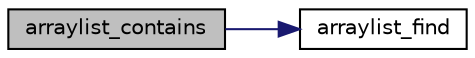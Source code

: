 digraph "arraylist_contains"
{
 // INTERACTIVE_SVG=YES
 // LATEX_PDF_SIZE
  edge [fontname="Helvetica",fontsize="10",labelfontname="Helvetica",labelfontsize="10"];
  node [fontname="Helvetica",fontsize="10",shape=record];
  rankdir="LR";
  Node13 [label="arraylist_contains",height=0.2,width=0.4,color="black", fillcolor="grey75", style="filled", fontcolor="black",tooltip=" "];
  Node13 -> Node14 [color="midnightblue",fontsize="10",style="solid",fontname="Helvetica"];
  Node14 [label="arraylist_find",height=0.2,width=0.4,color="black", fillcolor="white", style="filled",URL="$arraylist_8h.html#a19f041712fa11268d9939ec59687be6e",tooltip=" "];
}
